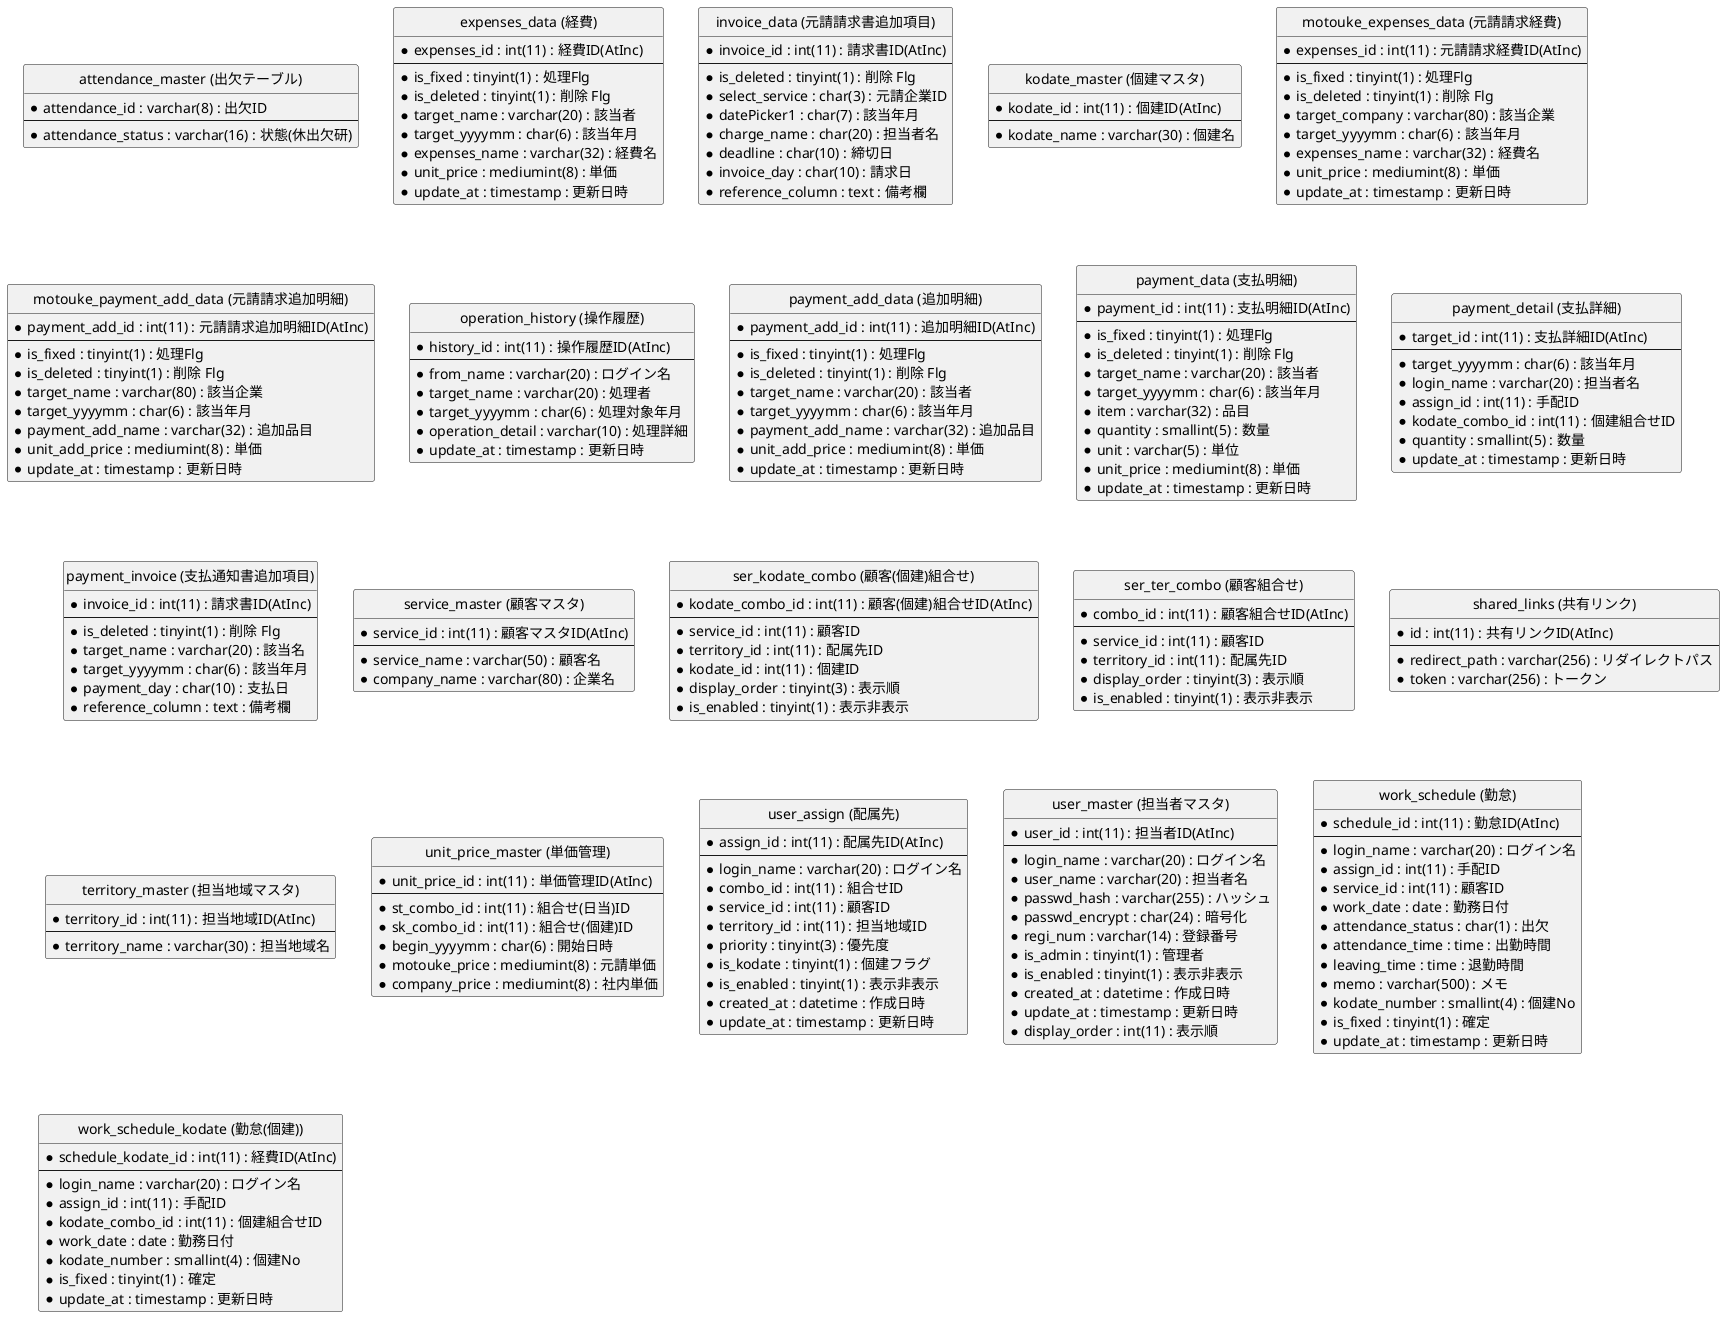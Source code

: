 @startuml DB_List
    hide circle
    skinparam linetype ortho

    entity "attendance_master (出欠テーブル)" as attendance_master {
        * attendance_id : varchar(8) : 出欠ID
        --
        * attendance_status : varchar(16) : 状態(休出欠研)
    }

    entity "expenses_data (経費)" as expenses_data {
        * expenses_id : int(11) : 経費ID(AtInc)
        --
        * is_fixed : tinyint(1) : 処理Flg
        * is_deleted : tinyint(1) : 削除 Flg
        * target_name : varchar(20) : 該当者
        * target_yyyymm : char(6) : 該当年月
        * expenses_name : varchar(32) : 経費名
        * unit_price : mediumint(8) : 単価
        * update_at : timestamp : 更新日時
    }

    entity "invoice_data (元請請求書追加項目)" as invoice_data {
        * invoice_id : int(11) : 請求書ID(AtInc)
        --
        * is_deleted : tinyint(1) : 削除 Flg
        * select_service : char(3) : 元請企業ID
        * datePicker1 : char(7) : 該当年月
        * charge_name : char(20) : 担当者名
        * deadline : char(10) : 締切日
        * invoice_day : char(10) : 請求日
        * reference_column : text : 備考欄
    }

    entity "kodate_master (個建マスタ)" as kodate_master {
        * kodate_id : int(11) : 個建ID(AtInc)
        --
        * kodate_name : varchar(30) : 個建名
    }

    entity "motouke_expenses_data (元請請求経費)" as motouke_expenses_data {
        * expenses_id : int(11) : 元請請求経費ID(AtInc)
        --
        * is_fixed : tinyint(1) : 処理Flg
        * is_deleted : tinyint(1) : 削除 Flg
        * target_company : varchar(80) : 該当企業
        * target_yyyymm : char(6) : 該当年月
        * expenses_name : varchar(32) : 経費名
        * unit_price : mediumint(8) : 単価
        * update_at : timestamp : 更新日時
    }

    entity "motouke_payment_add_data (元請請求追加明細)" as motouke_payment_add_data {
        * payment_add_id : int(11) : 元請請求追加明細ID(AtInc)
        --
        * is_fixed : tinyint(1) : 処理Flg
        * is_deleted : tinyint(1) : 削除 Flg
        * target_name : varchar(80) : 該当企業
        * target_yyyymm : char(6) : 該当年月
        * payment_add_name : varchar(32) : 追加品目
        * unit_add_price : mediumint(8) : 単価
        * update_at : timestamp : 更新日時
    }

    entity "operation_history (操作履歴)" as operation_history {
        * history_id : int(11) : 操作履歴ID(AtInc)
        --
        * from_name : varchar(20) : ログイン名
        * target_name : varchar(20) : 処理者
        * target_yyyymm : char(6) : 処理対象年月
        * operation_detail : varchar(10) : 処理詳細
        * update_at : timestamp : 更新日時
    }

    entity "payment_add_data (追加明細)" as payment_add_data {
        * payment_add_id : int(11) : 追加明細ID(AtInc)
        --
        * is_fixed : tinyint(1) : 処理Flg
        * is_deleted : tinyint(1) : 削除 Flg
        * target_name : varchar(20) : 該当者
        * target_yyyymm : char(6) : 該当年月
        * payment_add_name : varchar(32) : 追加品目
        * unit_add_price : mediumint(8) : 単価
        * update_at : timestamp : 更新日時
    }

    entity "payment_data (支払明細)" as payment_data {
        * payment_id : int(11) : 支払明細ID(AtInc)
        --
        * is_fixed : tinyint(1) : 処理Flg
        * is_deleted : tinyint(1) : 削除 Flg
        * target_name : varchar(20) : 該当者
        * target_yyyymm : char(6) : 該当年月
        * item : varchar(32) : 品目
        * quantity : smallint(5) : 数量
        * unit : varchar(5) : 単位
        * unit_price : mediumint(8) : 単価
        * update_at : timestamp : 更新日時
    }

    entity "payment_detail (支払詳細)" as payment_detail {
        * target_id : int(11) : 支払詳細ID(AtInc)
        --
        * target_yyyymm : char(6) : 該当年月
        * login_name : varchar(20) : 担当者名
        * assign_id : int(11) : 手配ID
        * kodate_combo_id : int(11) : 個建組合せID
        * quantity : smallint(5) : 数量
        * update_at : timestamp : 更新日時
    }

    entity "payment_invoice (支払通知書追加項目)" as payment_invoice {
        * invoice_id : int(11) : 請求書ID(AtInc)
        --
        * is_deleted : tinyint(1) : 削除 Flg
        * target_name : varchar(20) : 該当名
        * target_yyyymm : char(6) : 該当年月
        * payment_day : char(10) : 支払日
        * reference_column : text : 備考欄
    }

    entity "service_master (顧客マスタ)" as service_master {
        * service_id : int(11) : 顧客マスタID(AtInc)
        --
        * service_name : varchar(50) : 顧客名
        * company_name : varchar(80) : 企業名
    }

    entity "ser_kodate_combo (顧客(個建)組合せ)" as ser_kodate_combo {
        * kodate_combo_id : int(11) : 顧客(個建)組合せID(AtInc)
        --
        * service_id : int(11) : 顧客ID
        * territory_id : int(11) : 配属先ID
        * kodate_id : int(11) : 個建ID
        * display_order : tinyint(3) : 表示順
        * is_enabled : tinyint(1) : 表示非表示
    }

    entity "ser_ter_combo (顧客組合せ)" as ser_ter_combo {
        * combo_id : int(11) : 顧客組合せID(AtInc)
        --
        * service_id : int(11) : 顧客ID
        * territory_id : int(11) : 配属先ID
        * display_order : tinyint(3) : 表示順
        * is_enabled : tinyint(1) : 表示非表示
    }

    entity "shared_links (共有リンク)" as shared_links {
        * id : int(11) : 共有リンクID(AtInc)
        --
        * redirect_path : varchar(256) : リダイレクトパス
        * token : varchar(256) : トークン
    }

    entity "territory_master (担当地域マスタ)" as territory_master {
        * territory_id : int(11) : 担当地域ID(AtInc)
        --
        * territory_name : varchar(30) : 担当地域名
    }

    entity "unit_price_master (単価管理)" as unit_price_master {
        * unit_price_id : int(11) : 単価管理ID(AtInc)
        --
        * st_combo_id : int(11) : 組合せ(日当)ID
        * sk_combo_id : int(11) : 組合せ(個建)ID
        * begin_yyyymm : char(6) : 開始日時
        * motouke_price : mediumint(8) : 元請単価
        * company_price : mediumint(8) : 社内単価
    }

    entity "user_assign (配属先)" as user_assign {
        * assign_id : int(11) : 配属先ID(AtInc)
        --
        * login_name : varchar(20) : ログイン名
        * combo_id : int(11) : 組合せID
        * service_id : int(11) : 顧客ID
        * territory_id : int(11) : 担当地域ID
        * priority : tinyint(3) : 優先度
        * is_kodate : tinyint(1) : 個建フラグ
        * is_enabled : tinyint(1) : 表示非表示
        * created_at : datetime : 作成日時
        * update_at : timestamp : 更新日時
    }

    entity "user_master (担当者マスタ)" as user_master {
        * user_id : int(11) : 担当者ID(AtInc)
        --
        * login_name : varchar(20) : ログイン名
        * user_name : varchar(20) : 担当者名
        * passwd_hash : varchar(255) : ハッシュ
        * passwd_encrypt : char(24) : 暗号化
        * regi_num : varchar(14) : 登録番号
        * is_admin : tinyint(1) : 管理者
        * is_enabled : tinyint(1) : 表示非表示
        * created_at : datetime : 作成日時
        * update_at : timestamp : 更新日時
        * display_order : int(11) : 表示順
    }

    entity "work_schedule (勤怠)" as work_schedule {
        * schedule_id : int(11) : 勤怠ID(AtInc)
        --
        * login_name : varchar(20) : ログイン名
        * assign_id : int(11) : 手配ID
        * service_id : int(11) : 顧客ID
        * work_date : date : 勤務日付
        * attendance_status : char(1) : 出欠
        * attendance_time : time : 出勤時間
        * leaving_time : time : 退勤時間
        * memo : varchar(500) : メモ
        * kodate_number : smallint(4) : 個建No
        * is_fixed : tinyint(1) : 確定
        * update_at : timestamp : 更新日時
    }

    entity "work_schedule_kodate (勤怠(個建))" as work_schedule_kodate {
        * schedule_kodate_id : int(11) : 経費ID(AtInc)
        --
        * login_name : varchar(20) : ログイン名
        * assign_id : int(11) : 手配ID
        * kodate_combo_id : int(11) : 個建組合せID
        * work_date : date : 勤務日付
        * kodate_number : smallint(4) : 個建No
        * is_fixed : tinyint(1) : 確定
        * update_at : timestamp : 更新日時
    }
@enduml

@startuml test
    hide circle
    skinparam linetype ortho

    ' entity "attendance_master (出欠テーブル)" as attendance_master {
    '     * attendance_id : varchar(8) : 出欠ID
    '     --
    '     * attendance_status : varchar(16) : 状態(休出欠研)
    ' }

    ' entity "expenses_data (経費)" as expenses_data {
    '     * expenses_id : int(11) : 経費ID(AtInc)
    '     --
    '     * is_fixed : tinyint(1) : 処理Flg
    '     * is_deleted : tinyint(1) : 削除 Flg
    '     * target_name : varchar(20) : 該当者
    '     * target_yyyymm : char(6) : 該当年月
    '     * expenses_name : varchar(32) : 経費名
    '     * unit_price : mediumint(8) : 単価
    '     * update_at : timestamp : 更新日時
    ' }

    ' entity "invoice_data (元請請求書追加項目)" as invoice_data {
    '     * invoice_id : int(11) : 請求書ID(AtInc)
    '     --
    '     * is_deleted : tinyint(1) : 削除 Flg
    '     * select_service : char(3) : 元請企業ID
    '     * datePicker1 : char(7) : 該当年月
    '     * charge_name : char(20) : 担当者名
    '     * deadline : char(10) : 締切日
    '     * invoice_day : char(10) : 請求日
    '     * reference_column : text : 備考欄
    ' }

    entity "kodate_master (個建マスタ)" as kodate_master {
        * kodate_id : int(11) : 個建ID(AtInc)
        --
        * kodate_name : varchar(30) : 個建名
    }

    ' entity "motouke_expenses_data (元請請求経費)" as motouke_expenses_data {
    '     * expenses_id : int(11) : 元請請求経費ID(AtInc)
    '     --
    '     * is_fixed : tinyint(1) : 処理Flg
    '     * is_deleted : tinyint(1) : 削除 Flg
    '     * target_company : varchar(80) : 該当企業
    '     * target_yyyymm : char(6) : 該当年月
    '     * expenses_name : varchar(32) : 経費名
    '     * unit_price : mediumint(8) : 単価
    '     * update_at : timestamp : 更新日時
    ' }

    ' entity "motouke_payment_add_data (元請請求追加明細)" as motouke_payment_add_data {
    '     * payment_add_id : int(11) : 元請請求追加明細ID(AtInc)
    '     --
    '     * is_fixed : tinyint(1) : 処理Flg
    '     * is_deleted : tinyint(1) : 削除 Flg
    '     * target_name : varchar(80) : 該当企業
    '     * target_yyyymm : char(6) : 該当年月
    '     * payment_add_name : varchar(32) : 追加品目
    '     * unit_add_price : mediumint(8) : 単価
    '     * update_at : timestamp : 更新日時
    ' }

    ' entity "operation_history (操作履歴)" as operation_history {
    '     * history_id : int(11) : 操作履歴ID(AtInc)
    '     --
    '     * from_name : varchar(20) : ログイン名
    '     * target_name : varchar(20) : 処理者
    '     * target_yyyymm : char(6) : 処理対象年月
    '     * operation_detail : varchar(10) : 処理詳細
    '     * update_at : timestamp : 更新日時
    ' }

    ' entity "payment_add_data (追加明細)" as payment_add_data {
    '     * payment_add_id : int(11) : 追加明細ID(AtInc)
    '     --
    '     * is_fixed : tinyint(1) : 処理Flg
    '     * is_deleted : tinyint(1) : 削除 Flg
    '     * target_name : varchar(20) : 該当者
    '     * target_yyyymm : char(6) : 該当年月
    '     * payment_add_name : varchar(32) : 追加品目
    '     * unit_add_price : mediumint(8) : 単価
    '     * update_at : timestamp : 更新日時
    ' }

    entity "payment_data (支払明細)" as payment_data {
        * payment_id : int(11) : 支払明細ID(AtInc)
        --
        * is_fixed : tinyint(1) : 処理Flg
        * is_deleted : tinyint(1) : 削除 Flg
        * target_name : varchar(20) : 該当者
        * target_yyyymm : char(6) : 該当年月
        * item : varchar(32) : 品目
        * quantity : smallint(5) : 数量
        * unit : varchar(5) : 単位
        * unit_price : mediumint(8) : 単価
        * update_at : timestamp : 更新日時
    }

    entity "payment_detail (支払詳細)" as payment_detail {
        * target_id : int(11) : 支払詳細ID(AtInc)
        --
        * target_yyyymm : char(6) : 該当年月
        * login_name : varchar(20) : 担当者名
        * assign_id : int(11) : 手配ID
        * kodate_combo_id : int(11) : 個建組合せID
        * quantity : smallint(5) : 数量
        * update_at : timestamp : 更新日時
    }

    entity "service_master (顧客マスタ)" as service_master {
        * service_id : int(11) : 顧客マスタID(AtInc)
        --
        * service_name : varchar(50) : 顧客名
        * company_name : varchar(80) : 企業名
    }

    entity "ser_kodate_combo (顧客(個建)組合せ)" as ser_kodate_combo {
        * kodate_combo_id : int(11) : 顧客(個建)組合せID(AtInc)
        --
        * service_id : int(11) : 顧客ID
        * territory_id : int(11) : 配属先ID
        * kodate_id : int(11) : 個建ID
        * display_order : tinyint(3) : 表示順
        * is_enabled : tinyint(1) : 表示非表示
    }

    entity "ser_ter_combo (顧客組合せ)" as ser_ter_combo {
        * combo_id : int(11) : 顧客組合せID(AtInc)
        --
        * service_id : int(11) : 顧客ID
        * territory_id : int(11) : 配属先ID
        * display_order : tinyint(3) : 表示順
        * is_enabled : tinyint(1) : 表示非表示
    }

    ' entity "shared_links (共有リンク)" as shared_links {
    '     * id : int(11) : 共有リンクID(AtInc)
    '     --
    '     * redirect_path : varchar(256) : リダイレクトパス
    '     * token : varchar(256) : トークン
    ' }

    entity "territory_master (担当地域マスタ)" as territory_master {
        * territory_id : int(11) : 担当地域ID(AtInc)
        --
        * territory_name : varchar(30) : 担当地域名
    }

    entity "unit_price_master (単価管理)" as unit_price_master {
        * unit_price_id : int(11) : 単価管理ID(AtInc)
        --
        * st_combo_id : int(11) : 組合せ(日当)ID
        * sk_combo_id : int(11) : 組合せ(個建)ID
        * begin_yyyymm : char(6) : 開始日時
        * motouke_price : mediumint(8) : 元請単価
        * company_price : mediumint(8) : 社内単価
    }

    entity "user_assign (配属先)" as user_assign {
        * assign_id : int(11) : 配属先ID(AtInc)
        --
        * login_name : varchar(20) : ログイン名
        * combo_id : int(11) : 組合せID
        * service_id : int(11) : 顧客ID
        * territory_id : int(11) : 担当地域ID
        * priority : tinyint(3) : 優先度
        * is_kodate : tinyint(1) : 個建フラグ
        * is_enabled : tinyint(1) : 表示非表示
        * created_at : datetime : 作成日時
        * update_at : timestamp : 更新日時
    }

    entity "user_master (担当者マスタ)" as user_master {
        * user_id : int(11) : 担当者ID(AtInc)
        --
        * login_name : varchar(20) : ログイン名
        * user_name : varchar(20) : 担当者名
        * passwd_hash : varchar(255) : ハッシュ
        * passwd_encrypt : char(24) : 暗号化
        * is_admin : tinyint(1) : 管理者
        * is_enabled : tinyint(1) : 表示非表示
        * created_at : datetime : 作成日時
        * update_at : timestamp : 更新日時
        * display_order : int(11) : 表示順
        * regi_num : varchar(14) : 登録番号
    }

    entity "work_schedule (勤怠)" as work_schedule {
        * schedule_id : int(11) : 勤怠ID(AtInc)
        --
        * login_name : varchar(20) : ログイン名
        * assign_id : int(11) : 手配ID
        * service_id : int(11) : 顧客ID
        * work_date : date : 勤務日付
        * attendance_status : char(1) : 出欠
        * attendance_time : time : 出勤時間
        * leaving_time : time : 退勤時間
        * memo : varchar(500) : メモ
        * kodate_number : smallint(4) : 個建No
        * is_fixed : tinyint(1) : 確定
        * update_at : timestamp : 更新日時
    }

    ' entity "work_schedule_kodate (勤怠(個建))" as work_schedule_kodate {
    '     * schedule_kodate_id : int(11) : 経費ID(AtInc)
    '     --
    '     * login_name : varchar(20) : ログイン名
    '     * assign_id : int(11) : 手配ID
    '     * kodate_combo_id : int(11) : 個建組合せID
    '     * work_date : date : 勤務日付
    '     * kodate_number : smallint(4) : 個建No
    '     * is_fixed : tinyint(1) : 確定
    '     * update_at : timestamp : 更新日時
    ' }

    service_master ||--o{ ser_ter_combo
    service_master ||--o{ ser_kodate_combo
    service_master ||--o{ payment_detail
    service_master ||--o{ work_schedule
    territory_master ||--o{ ser_ter_combo
    territory_master ||-u-o{ ser_kodate_combo
    territory_master ||--o{ payment_detail
    user_master ||-u-o{ work_schedule
    user_master ||--o{ user_assign
    user_master ||-u-o{ payment_data
    kodate_master ||--o{ payment_detail
    kodate_master ||--o{ user_assign
    unit_price_master ||-r-o{ ser_ter_combo
    unit_price_master ||--o{ ser_kodate_combo
    payment_detail ||--o{ ser_ter_combo
    payment_detail ||--o{ ser_kodate_combo
    payment_detail ||--o{ user_assign
    ser_ter_combo ||--o| user_assign
    work_schedule ||--o{ user_assign

@enduml
